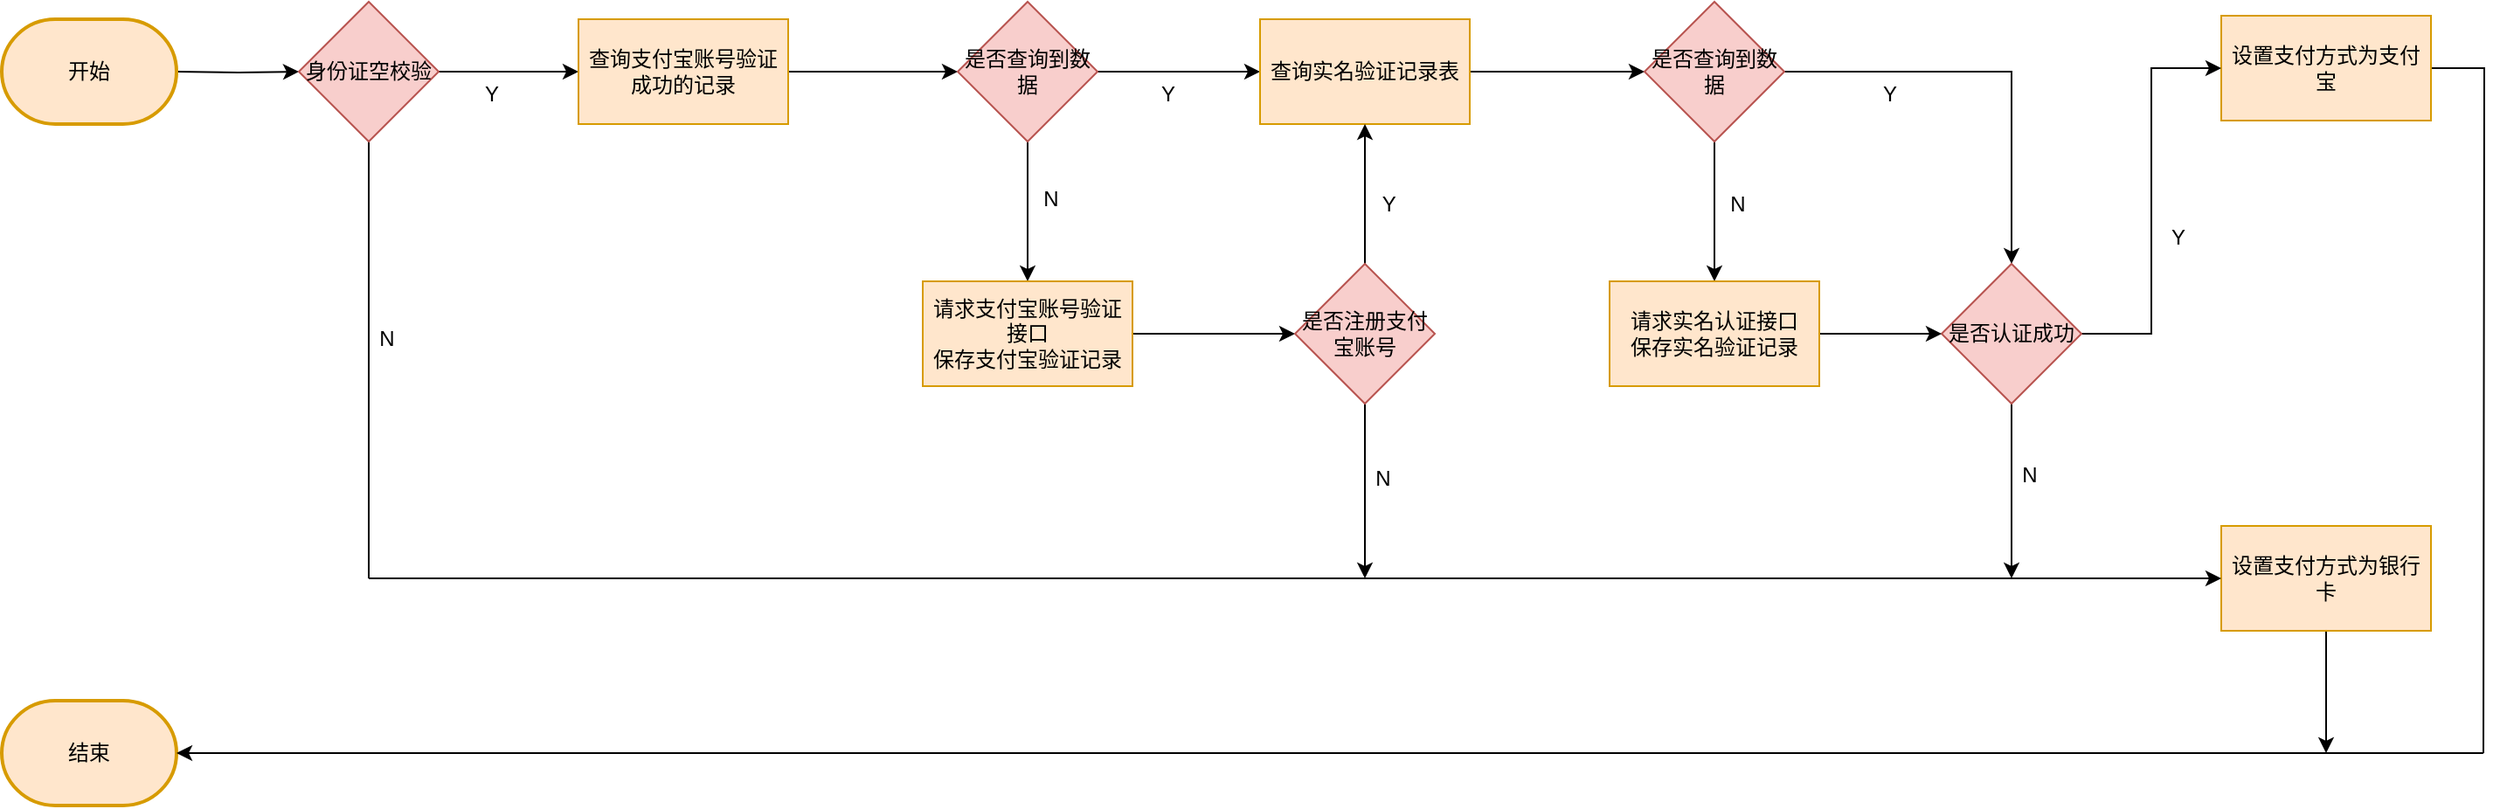 <mxfile version="24.0.0" type="github">
  <diagram name="第 1 页" id="1bkn0Ovkejx9ZDLXdHxm">
    <mxGraphModel dx="1259" dy="654" grid="1" gridSize="10" guides="1" tooltips="1" connect="1" arrows="1" fold="1" page="1" pageScale="1" pageWidth="1654" pageHeight="2336" math="0" shadow="0">
      <root>
        <mxCell id="0" />
        <mxCell id="1" parent="0" />
        <mxCell id="W5AzSV3STd5MCS2JKmGn-8" value="" style="edgeStyle=orthogonalEdgeStyle;rounded=0;orthogonalLoop=1;jettySize=auto;html=1;" parent="1" target="W5AzSV3STd5MCS2JKmGn-4" edge="1">
          <mxGeometry relative="1" as="geometry">
            <mxPoint x="300" y="180" as="sourcePoint" />
          </mxGeometry>
        </mxCell>
        <mxCell id="W5AzSV3STd5MCS2JKmGn-10" value="" style="edgeStyle=orthogonalEdgeStyle;rounded=0;orthogonalLoop=1;jettySize=auto;html=1;" parent="1" source="W5AzSV3STd5MCS2JKmGn-4" target="W5AzSV3STd5MCS2JKmGn-5" edge="1">
          <mxGeometry relative="1" as="geometry" />
        </mxCell>
        <mxCell id="W5AzSV3STd5MCS2JKmGn-58" style="edgeStyle=orthogonalEdgeStyle;rounded=0;orthogonalLoop=1;jettySize=auto;html=1;endArrow=none;endFill=0;" parent="1" source="W5AzSV3STd5MCS2JKmGn-4" edge="1">
          <mxGeometry relative="1" as="geometry">
            <mxPoint x="410" y="470" as="targetPoint" />
          </mxGeometry>
        </mxCell>
        <mxCell id="W5AzSV3STd5MCS2JKmGn-4" value="身份证空校验" style="rhombus;whiteSpace=wrap;html=1;fillColor=#f8cecc;strokeColor=#b85450;" parent="1" vertex="1">
          <mxGeometry x="370" y="140" width="80" height="80" as="geometry" />
        </mxCell>
        <mxCell id="W5AzSV3STd5MCS2JKmGn-9" value="" style="edgeStyle=orthogonalEdgeStyle;rounded=0;orthogonalLoop=1;jettySize=auto;html=1;" parent="1" source="W5AzSV3STd5MCS2JKmGn-5" target="W5AzSV3STd5MCS2JKmGn-6" edge="1">
          <mxGeometry relative="1" as="geometry" />
        </mxCell>
        <mxCell id="W5AzSV3STd5MCS2JKmGn-5" value="查询支付宝账号验证成功的记录" style="rounded=0;whiteSpace=wrap;html=1;fillColor=#ffe6cc;strokeColor=#d79b00;" parent="1" vertex="1">
          <mxGeometry x="530" y="150" width="120" height="60" as="geometry" />
        </mxCell>
        <mxCell id="W5AzSV3STd5MCS2JKmGn-13" value="" style="edgeStyle=orthogonalEdgeStyle;rounded=0;orthogonalLoop=1;jettySize=auto;html=1;" parent="1" source="W5AzSV3STd5MCS2JKmGn-6" target="W5AzSV3STd5MCS2JKmGn-11" edge="1">
          <mxGeometry relative="1" as="geometry" />
        </mxCell>
        <mxCell id="W5AzSV3STd5MCS2JKmGn-15" value="" style="edgeStyle=orthogonalEdgeStyle;rounded=0;orthogonalLoop=1;jettySize=auto;html=1;" parent="1" source="W5AzSV3STd5MCS2JKmGn-6" target="W5AzSV3STd5MCS2JKmGn-7" edge="1">
          <mxGeometry relative="1" as="geometry" />
        </mxCell>
        <mxCell id="W5AzSV3STd5MCS2JKmGn-6" value="是否查询到数据" style="rhombus;whiteSpace=wrap;html=1;fillColor=#f8cecc;strokeColor=#b85450;" parent="1" vertex="1">
          <mxGeometry x="747" y="140" width="80" height="80" as="geometry" />
        </mxCell>
        <mxCell id="W5AzSV3STd5MCS2JKmGn-17" value="" style="edgeStyle=orthogonalEdgeStyle;rounded=0;orthogonalLoop=1;jettySize=auto;html=1;" parent="1" source="W5AzSV3STd5MCS2JKmGn-7" target="W5AzSV3STd5MCS2JKmGn-14" edge="1">
          <mxGeometry relative="1" as="geometry" />
        </mxCell>
        <mxCell id="W5AzSV3STd5MCS2JKmGn-7" value="查询实名验证记录表" style="rounded=0;whiteSpace=wrap;html=1;fillColor=#ffe6cc;strokeColor=#d79b00;" parent="1" vertex="1">
          <mxGeometry x="920" y="150" width="120" height="60" as="geometry" />
        </mxCell>
        <mxCell id="W5AzSV3STd5MCS2JKmGn-41" value="" style="edgeStyle=orthogonalEdgeStyle;rounded=0;orthogonalLoop=1;jettySize=auto;html=1;" parent="1" source="W5AzSV3STd5MCS2JKmGn-11" target="W5AzSV3STd5MCS2JKmGn-40" edge="1">
          <mxGeometry relative="1" as="geometry" />
        </mxCell>
        <mxCell id="W5AzSV3STd5MCS2JKmGn-11" value="请求支付宝账号验证接口&lt;div&gt;&lt;span style=&quot;text-wrap: nowrap;&quot;&gt;保存支付宝验证记录&lt;/span&gt;&lt;br&gt;&lt;/div&gt;" style="rounded=0;whiteSpace=wrap;html=1;fillColor=#ffe6cc;strokeColor=#d79b00;" parent="1" vertex="1">
          <mxGeometry x="727" y="300" width="120" height="60" as="geometry" />
        </mxCell>
        <mxCell id="W5AzSV3STd5MCS2JKmGn-37" value="" style="edgeStyle=orthogonalEdgeStyle;rounded=0;orthogonalLoop=1;jettySize=auto;html=1;" parent="1" source="W5AzSV3STd5MCS2JKmGn-14" target="W5AzSV3STd5MCS2JKmGn-36" edge="1">
          <mxGeometry relative="1" as="geometry" />
        </mxCell>
        <mxCell id="W5AzSV3STd5MCS2JKmGn-50" style="edgeStyle=orthogonalEdgeStyle;rounded=0;orthogonalLoop=1;jettySize=auto;html=1;entryX=0.5;entryY=0;entryDx=0;entryDy=0;" parent="1" source="W5AzSV3STd5MCS2JKmGn-14" target="W5AzSV3STd5MCS2JKmGn-34" edge="1">
          <mxGeometry relative="1" as="geometry" />
        </mxCell>
        <mxCell id="W5AzSV3STd5MCS2JKmGn-14" value="是否查询到数据" style="rhombus;whiteSpace=wrap;html=1;fillColor=#f8cecc;strokeColor=#b85450;" parent="1" vertex="1">
          <mxGeometry x="1140" y="140" width="80" height="80" as="geometry" />
        </mxCell>
        <mxCell id="W5AzSV3STd5MCS2JKmGn-55" style="edgeStyle=orthogonalEdgeStyle;rounded=0;orthogonalLoop=1;jettySize=auto;html=1;endArrow=none;endFill=0;" parent="1" source="W5AzSV3STd5MCS2JKmGn-18" edge="1">
          <mxGeometry relative="1" as="geometry">
            <mxPoint x="1620" y="570" as="targetPoint" />
          </mxGeometry>
        </mxCell>
        <mxCell id="W5AzSV3STd5MCS2JKmGn-18" value="设置支付方式为支付宝" style="rounded=0;whiteSpace=wrap;html=1;fillColor=#ffe6cc;strokeColor=#d79b00;" parent="1" vertex="1">
          <mxGeometry x="1470" y="148" width="120" height="60" as="geometry" />
        </mxCell>
        <mxCell id="W5AzSV3STd5MCS2JKmGn-68" style="edgeStyle=orthogonalEdgeStyle;rounded=0;orthogonalLoop=1;jettySize=auto;html=1;" parent="1" source="W5AzSV3STd5MCS2JKmGn-20" edge="1">
          <mxGeometry relative="1" as="geometry">
            <mxPoint x="1530" y="570" as="targetPoint" />
          </mxGeometry>
        </mxCell>
        <mxCell id="W5AzSV3STd5MCS2JKmGn-20" value="设置支付方式为银行卡" style="rounded=0;whiteSpace=wrap;html=1;fillColor=#ffe6cc;strokeColor=#d79b00;" parent="1" vertex="1">
          <mxGeometry x="1470" y="440" width="120" height="60" as="geometry" />
        </mxCell>
        <mxCell id="W5AzSV3STd5MCS2JKmGn-28" value="开始" style="strokeWidth=2;html=1;shape=mxgraph.flowchart.terminator;whiteSpace=wrap;fillColor=#ffe6cc;strokeColor=#d79b00;" parent="1" vertex="1">
          <mxGeometry x="200" y="150" width="100" height="60" as="geometry" />
        </mxCell>
        <mxCell id="W5AzSV3STd5MCS2JKmGn-29" value="结束" style="strokeWidth=2;html=1;shape=mxgraph.flowchart.terminator;whiteSpace=wrap;fillColor=#ffe6cc;strokeColor=#d79b00;" parent="1" vertex="1">
          <mxGeometry x="200" y="540" width="100" height="60" as="geometry" />
        </mxCell>
        <mxCell id="W5AzSV3STd5MCS2JKmGn-30" value="N" style="text;html=1;align=center;verticalAlign=middle;resizable=0;points=[];autosize=1;strokeColor=none;fillColor=none;" parent="1" vertex="1">
          <mxGeometry x="785" y="238" width="30" height="30" as="geometry" />
        </mxCell>
        <mxCell id="W5AzSV3STd5MCS2JKmGn-31" value="Y" style="text;html=1;align=center;verticalAlign=middle;resizable=0;points=[];autosize=1;strokeColor=none;fillColor=none;" parent="1" vertex="1">
          <mxGeometry x="852" y="178" width="30" height="30" as="geometry" />
        </mxCell>
        <mxCell id="W5AzSV3STd5MCS2JKmGn-32" value="Y" style="text;html=1;align=center;verticalAlign=middle;resizable=0;points=[];autosize=1;strokeColor=none;fillColor=none;" parent="1" vertex="1">
          <mxGeometry x="465" y="178" width="30" height="30" as="geometry" />
        </mxCell>
        <mxCell id="W5AzSV3STd5MCS2JKmGn-52" style="edgeStyle=orthogonalEdgeStyle;rounded=0;orthogonalLoop=1;jettySize=auto;html=1;entryX=0;entryY=0.5;entryDx=0;entryDy=0;" parent="1" source="W5AzSV3STd5MCS2JKmGn-34" target="W5AzSV3STd5MCS2JKmGn-18" edge="1">
          <mxGeometry relative="1" as="geometry" />
        </mxCell>
        <mxCell id="W5AzSV3STd5MCS2JKmGn-63" style="edgeStyle=orthogonalEdgeStyle;rounded=0;orthogonalLoop=1;jettySize=auto;html=1;" parent="1" source="W5AzSV3STd5MCS2JKmGn-34" edge="1">
          <mxGeometry relative="1" as="geometry">
            <mxPoint x="1350" y="470" as="targetPoint" />
          </mxGeometry>
        </mxCell>
        <mxCell id="W5AzSV3STd5MCS2JKmGn-34" value="是否认证成功" style="rhombus;whiteSpace=wrap;html=1;fillColor=#f8cecc;strokeColor=#b85450;" parent="1" vertex="1">
          <mxGeometry x="1310" y="290" width="80" height="80" as="geometry" />
        </mxCell>
        <mxCell id="W5AzSV3STd5MCS2JKmGn-51" style="edgeStyle=orthogonalEdgeStyle;rounded=0;orthogonalLoop=1;jettySize=auto;html=1;entryX=0;entryY=0.5;entryDx=0;entryDy=0;" parent="1" source="W5AzSV3STd5MCS2JKmGn-36" target="W5AzSV3STd5MCS2JKmGn-34" edge="1">
          <mxGeometry relative="1" as="geometry" />
        </mxCell>
        <mxCell id="W5AzSV3STd5MCS2JKmGn-36" value="请求实名认证接口&lt;div&gt;&lt;span style=&quot;text-wrap: nowrap;&quot;&gt;保存实名验证记录&lt;/span&gt;&lt;br&gt;&lt;/div&gt;" style="rounded=0;whiteSpace=wrap;html=1;fillColor=#ffe6cc;strokeColor=#d79b00;" parent="1" vertex="1">
          <mxGeometry x="1120" y="300" width="120" height="60" as="geometry" />
        </mxCell>
        <mxCell id="W5AzSV3STd5MCS2JKmGn-42" value="" style="edgeStyle=orthogonalEdgeStyle;rounded=0;orthogonalLoop=1;jettySize=auto;html=1;" parent="1" source="W5AzSV3STd5MCS2JKmGn-40" target="W5AzSV3STd5MCS2JKmGn-7" edge="1">
          <mxGeometry relative="1" as="geometry" />
        </mxCell>
        <mxCell id="W5AzSV3STd5MCS2JKmGn-61" style="edgeStyle=orthogonalEdgeStyle;rounded=0;orthogonalLoop=1;jettySize=auto;html=1;" parent="1" source="W5AzSV3STd5MCS2JKmGn-40" edge="1">
          <mxGeometry relative="1" as="geometry">
            <mxPoint x="980" y="470" as="targetPoint" />
          </mxGeometry>
        </mxCell>
        <mxCell id="W5AzSV3STd5MCS2JKmGn-40" value="是否注册支付宝账号" style="rhombus;whiteSpace=wrap;html=1;fillColor=#f8cecc;strokeColor=#b85450;" parent="1" vertex="1">
          <mxGeometry x="940" y="290" width="80" height="80" as="geometry" />
        </mxCell>
        <mxCell id="W5AzSV3STd5MCS2JKmGn-43" value="Y&amp;nbsp;" style="text;html=1;align=center;verticalAlign=middle;resizable=0;points=[];autosize=1;strokeColor=none;fillColor=none;" parent="1" vertex="1">
          <mxGeometry x="980" y="241" width="30" height="30" as="geometry" />
        </mxCell>
        <mxCell id="W5AzSV3STd5MCS2JKmGn-44" value="N" style="text;html=1;align=center;verticalAlign=middle;resizable=0;points=[];autosize=1;strokeColor=none;fillColor=none;" parent="1" vertex="1">
          <mxGeometry x="1178" y="241" width="30" height="30" as="geometry" />
        </mxCell>
        <mxCell id="W5AzSV3STd5MCS2JKmGn-45" value="Y" style="text;html=1;align=center;verticalAlign=middle;resizable=0;points=[];autosize=1;strokeColor=none;fillColor=none;" parent="1" vertex="1">
          <mxGeometry x="1265" y="178" width="30" height="30" as="geometry" />
        </mxCell>
        <mxCell id="W5AzSV3STd5MCS2JKmGn-59" value="" style="endArrow=classic;html=1;rounded=0;endFill=1;entryX=0;entryY=0.5;entryDx=0;entryDy=0;" parent="1" target="W5AzSV3STd5MCS2JKmGn-20" edge="1">
          <mxGeometry width="50" height="50" relative="1" as="geometry">
            <mxPoint x="410" y="470" as="sourcePoint" />
            <mxPoint x="1430" y="470" as="targetPoint" />
          </mxGeometry>
        </mxCell>
        <mxCell id="W5AzSV3STd5MCS2JKmGn-62" value="N" style="text;html=1;align=center;verticalAlign=middle;resizable=0;points=[];autosize=1;strokeColor=none;fillColor=none;" parent="1" vertex="1">
          <mxGeometry x="975" y="398" width="30" height="30" as="geometry" />
        </mxCell>
        <mxCell id="W5AzSV3STd5MCS2JKmGn-64" value="N" style="text;html=1;align=center;verticalAlign=middle;resizable=0;points=[];autosize=1;strokeColor=none;fillColor=none;" parent="1" vertex="1">
          <mxGeometry x="1345" y="396" width="30" height="30" as="geometry" />
        </mxCell>
        <mxCell id="W5AzSV3STd5MCS2JKmGn-65" value="Y" style="text;html=1;align=center;verticalAlign=middle;resizable=0;points=[];autosize=1;strokeColor=none;fillColor=none;" parent="1" vertex="1">
          <mxGeometry x="1430" y="260" width="30" height="30" as="geometry" />
        </mxCell>
        <mxCell id="W5AzSV3STd5MCS2JKmGn-66" value="N" style="text;html=1;align=center;verticalAlign=middle;resizable=0;points=[];autosize=1;strokeColor=none;fillColor=none;" parent="1" vertex="1">
          <mxGeometry x="405" y="318" width="30" height="30" as="geometry" />
        </mxCell>
        <mxCell id="W5AzSV3STd5MCS2JKmGn-67" value="" style="endArrow=classic;html=1;rounded=0;" parent="1" target="W5AzSV3STd5MCS2JKmGn-29" edge="1">
          <mxGeometry width="50" height="50" relative="1" as="geometry">
            <mxPoint x="1620" y="570" as="sourcePoint" />
            <mxPoint x="900" y="370" as="targetPoint" />
          </mxGeometry>
        </mxCell>
      </root>
    </mxGraphModel>
  </diagram>
</mxfile>
